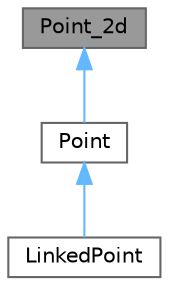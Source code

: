 digraph "Point_2d"
{
 // LATEX_PDF_SIZE
  bgcolor="transparent";
  edge [fontname=Helvetica,fontsize=10,labelfontname=Helvetica,labelfontsize=10];
  node [fontname=Helvetica,fontsize=10,shape=box,height=0.2,width=0.4];
  Node1 [id="Node000001",label="Point_2d",height=0.2,width=0.4,color="gray40", fillcolor="grey60", style="filled", fontcolor="black",tooltip="Class for representing points or vectors in 2 dimensions. Not that the dereferencing operator is over..."];
  Node1 -> Node2 [id="edge3_Node000001_Node000002",dir="back",color="steelblue1",style="solid",tooltip=" "];
  Node2 [id="Node000002",label="Point",height=0.2,width=0.4,color="gray40", fillcolor="white", style="filled",URL="$struct_point.html",tooltip="A point on the source or image plane that contains a position and the lensing quantities."];
  Node2 -> Node3 [id="edge4_Node000002_Node000003",dir="back",color="steelblue1",style="solid",tooltip=" "];
  Node3 [id="Node000003",label="LinkedPoint",height=0.2,width=0.4,color="gray40", fillcolor="white", style="filled",URL="$struct_linked_point.html",tooltip="A point that automatically has an image point."];
}

